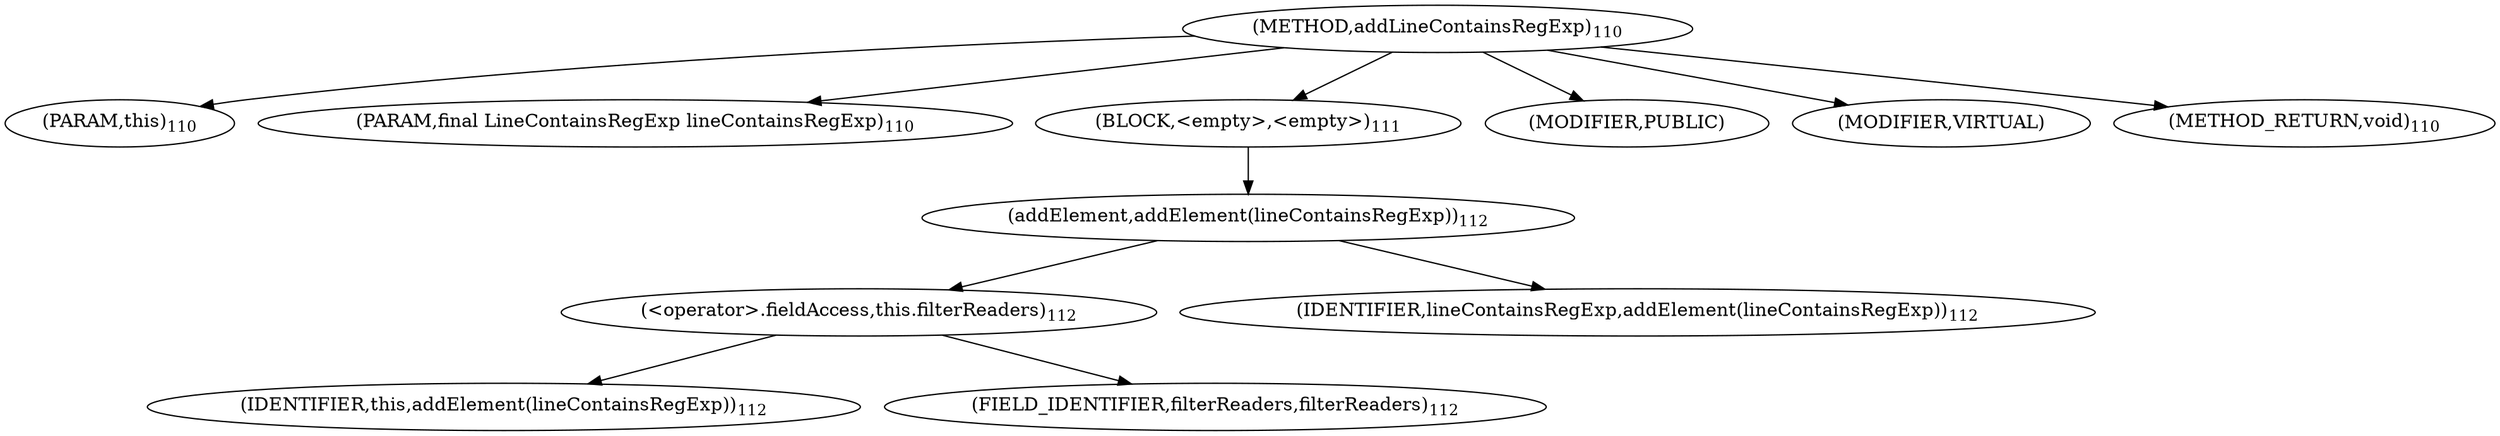 digraph "addLineContainsRegExp" {  
"105" [label = <(METHOD,addLineContainsRegExp)<SUB>110</SUB>> ]
"106" [label = <(PARAM,this)<SUB>110</SUB>> ]
"107" [label = <(PARAM,final LineContainsRegExp lineContainsRegExp)<SUB>110</SUB>> ]
"108" [label = <(BLOCK,&lt;empty&gt;,&lt;empty&gt;)<SUB>111</SUB>> ]
"109" [label = <(addElement,addElement(lineContainsRegExp))<SUB>112</SUB>> ]
"110" [label = <(&lt;operator&gt;.fieldAccess,this.filterReaders)<SUB>112</SUB>> ]
"111" [label = <(IDENTIFIER,this,addElement(lineContainsRegExp))<SUB>112</SUB>> ]
"112" [label = <(FIELD_IDENTIFIER,filterReaders,filterReaders)<SUB>112</SUB>> ]
"113" [label = <(IDENTIFIER,lineContainsRegExp,addElement(lineContainsRegExp))<SUB>112</SUB>> ]
"114" [label = <(MODIFIER,PUBLIC)> ]
"115" [label = <(MODIFIER,VIRTUAL)> ]
"116" [label = <(METHOD_RETURN,void)<SUB>110</SUB>> ]
  "105" -> "106" 
  "105" -> "107" 
  "105" -> "108" 
  "105" -> "114" 
  "105" -> "115" 
  "105" -> "116" 
  "108" -> "109" 
  "109" -> "110" 
  "109" -> "113" 
  "110" -> "111" 
  "110" -> "112" 
}
